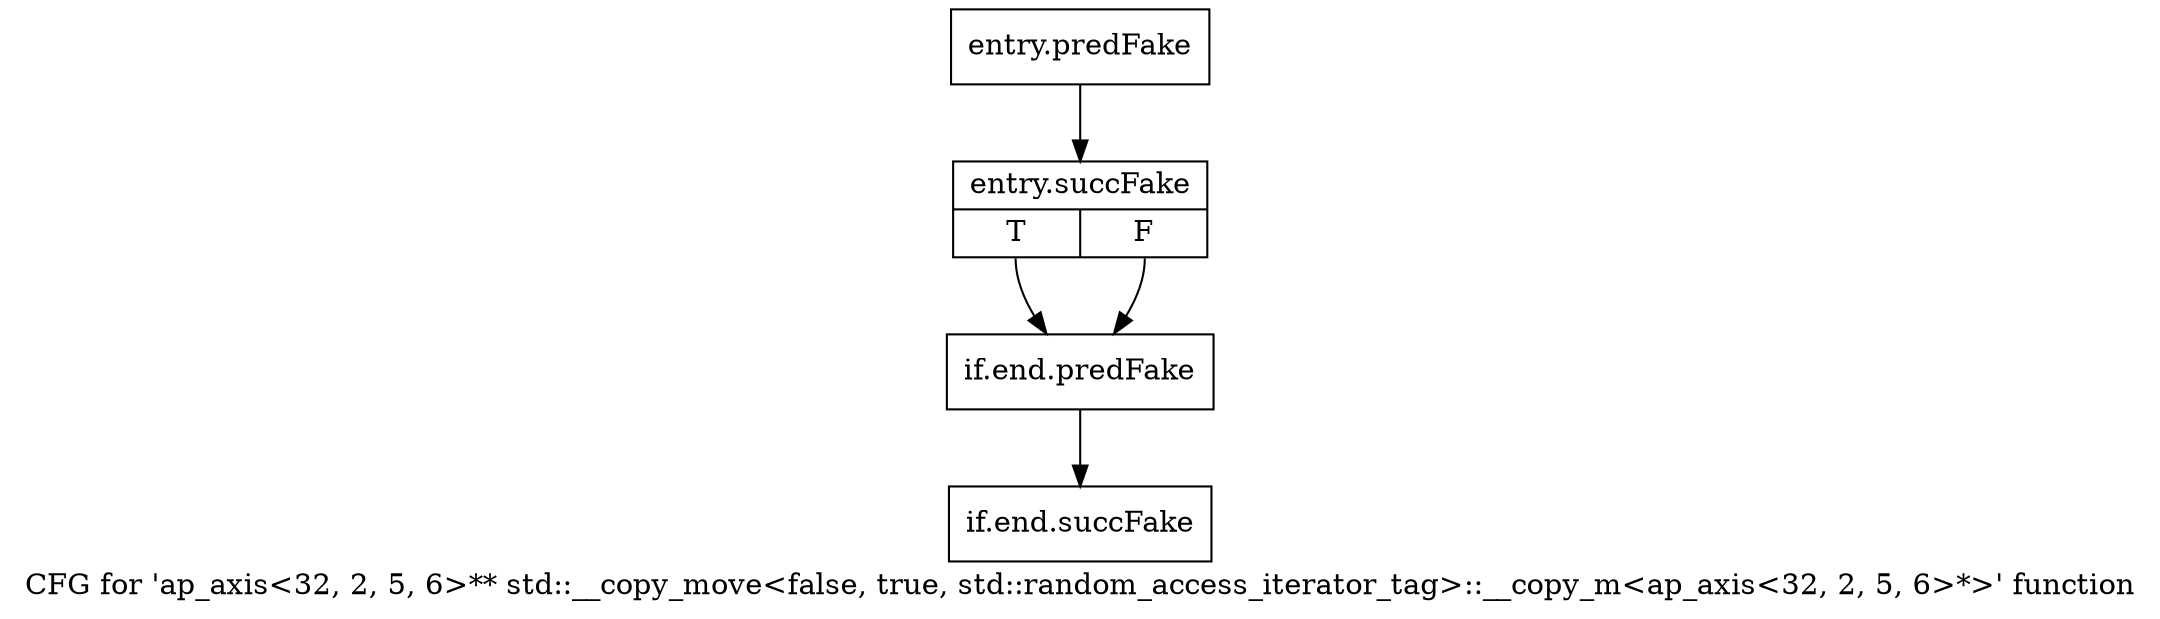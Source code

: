 digraph "CFG for 'ap_axis\<32, 2, 5, 6\>** std::__copy_move\<false, true, std::random_access_iterator_tag\>::__copy_m\<ap_axis\<32, 2, 5, 6\>*\>' function" {
	label="CFG for 'ap_axis\<32, 2, 5, 6\>** std::__copy_move\<false, true, std::random_access_iterator_tag\>::__copy_m\<ap_axis\<32, 2, 5, 6\>*\>' function";

	Node0x488f5c0 [shape=record,filename="",linenumber="",label="{entry.predFake}"];
	Node0x488f5c0 -> Node0x48c41d0[ callList="" memoryops="" filename="/proj/xbuilds/2019.2_0801_1/installs/lin64/Vivado/HEAD/tps/lnx64/gcc-6.2.0/lib/gcc/x86_64-pc-linux-gnu/6.2.0/../../../../include/c++/6.2.0/bits/stl_algobase.h"];
	Node0x48c41d0 [shape=record,filename="/proj/xbuilds/2019.2_0801_1/installs/lin64/Vivado/HEAD/tps/lnx64/gcc-6.2.0/lib/gcc/x86_64-pc-linux-gnu/6.2.0/../../../../include/c++/6.2.0/bits/stl_algobase.h",linenumber="367",label="{entry.succFake|{<s0>T|<s1>F}}"];
	Node0x48c41d0:s0 -> Node0x47d9fe0[ callList="" memoryops="" filename="/proj/xbuilds/2019.2_0801_1/installs/lin64/Vivado/HEAD/tps/lnx64/gcc-6.2.0/lib/gcc/x86_64-pc-linux-gnu/6.2.0/../../../../include/c++/6.2.0/bits/stl_algobase.h"];
	Node0x48c41d0:s1 -> Node0x47d9fe0;
	Node0x47d9fe0 [shape=record,filename="/proj/xbuilds/2019.2_0801_1/installs/lin64/Vivado/HEAD/tps/lnx64/gcc-6.2.0/lib/gcc/x86_64-pc-linux-gnu/6.2.0/../../../../include/c++/6.2.0/bits/stl_algobase.h",linenumber="369",label="{if.end.predFake}"];
	Node0x47d9fe0 -> Node0x48c2ba0[ callList="" memoryops="" filename="/proj/xbuilds/2019.2_0801_1/installs/lin64/Vivado/HEAD/tps/lnx64/gcc-6.2.0/lib/gcc/x86_64-pc-linux-gnu/6.2.0/../../../../include/c++/6.2.0/bits/stl_algobase.h"];
	Node0x48c2ba0 [shape=record,filename="/proj/xbuilds/2019.2_0801_1/installs/lin64/Vivado/HEAD/tps/lnx64/gcc-6.2.0/lib/gcc/x86_64-pc-linux-gnu/6.2.0/../../../../include/c++/6.2.0/bits/stl_algobase.h",linenumber="369",label="{if.end.succFake}"];
}
